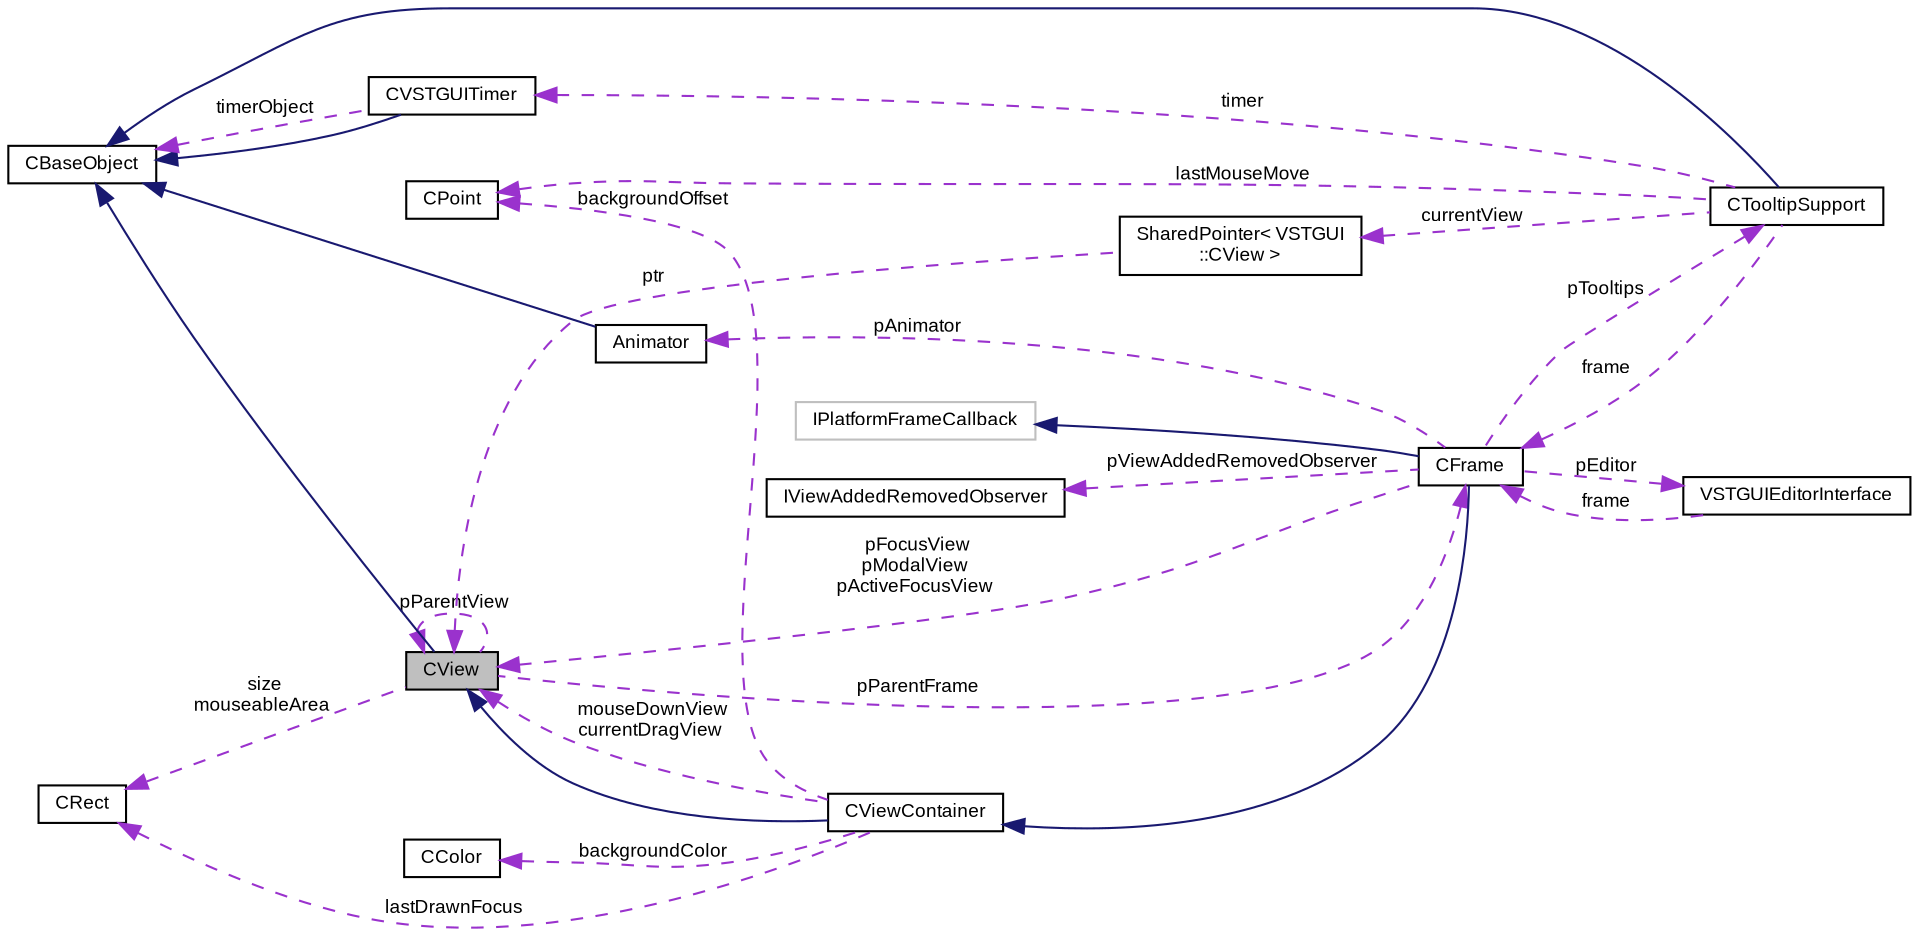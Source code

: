 digraph "CView"
{
  bgcolor="transparent";
  edge [fontname="Arial",fontsize="9",labelfontname="Arial",labelfontsize="9"];
  node [fontname="Arial",fontsize="9",shape=record];
  rankdir="LR";
  Node1 [label="CView",height=0.2,width=0.4,color="black", fillcolor="grey75", style="filled" fontcolor="black"];
  Node2 -> Node1 [dir="back",color="midnightblue",fontsize="9",style="solid",fontname="Arial"];
  Node2 [label="CBaseObject",height=0.2,width=0.4,color="black",URL="$class_v_s_t_g_u_i_1_1_c_base_object.html",tooltip="Base Object with reference counter. "];
  Node3 -> Node1 [dir="back",color="darkorchid3",fontsize="9",style="dashed",label=" pParentFrame" ,fontname="Arial"];
  Node3 [label="CFrame",height=0.2,width=0.4,color="black",URL="$class_v_s_t_g_u_i_1_1_c_frame.html",tooltip="The CFrame is the parent container of all views. "];
  Node4 -> Node3 [dir="back",color="midnightblue",fontsize="9",style="solid",fontname="Arial"];
  Node4 [label="CViewContainer",height=0.2,width=0.4,color="black",URL="$class_v_s_t_g_u_i_1_1_c_view_container.html",tooltip="Container Class of CView objects. "];
  Node1 -> Node4 [dir="back",color="midnightblue",fontsize="9",style="solid",fontname="Arial"];
  Node1 -> Node4 [dir="back",color="darkorchid3",fontsize="9",style="dashed",label=" mouseDownView\ncurrentDragView" ,fontname="Arial"];
  Node5 -> Node4 [dir="back",color="darkorchid3",fontsize="9",style="dashed",label=" backgroundOffset" ,fontname="Arial"];
  Node5 [label="CPoint",height=0.2,width=0.4,color="black",URL="$struct_v_s_t_g_u_i_1_1_c_point.html",tooltip="Point structure. "];
  Node6 -> Node4 [dir="back",color="darkorchid3",fontsize="9",style="dashed",label=" backgroundColor" ,fontname="Arial"];
  Node6 [label="CColor",height=0.2,width=0.4,color="black",URL="$struct_v_s_t_g_u_i_1_1_c_color.html",tooltip="RGBA Color structure. "];
  Node7 -> Node4 [dir="back",color="darkorchid3",fontsize="9",style="dashed",label=" lastDrawnFocus" ,fontname="Arial"];
  Node7 [label="CRect",height=0.2,width=0.4,color="black",URL="$struct_v_s_t_g_u_i_1_1_c_rect.html",tooltip="Rect structure. "];
  Node8 -> Node3 [dir="back",color="midnightblue",fontsize="9",style="solid",fontname="Arial"];
  Node8 [label="IPlatformFrameCallback",height=0.2,width=0.4,color="grey75"];
  Node9 -> Node3 [dir="back",color="darkorchid3",fontsize="9",style="dashed",label=" pViewAddedRemovedObserver" ,fontname="Arial"];
  Node9 [label="IViewAddedRemovedObserver",height=0.2,width=0.4,color="black",URL="$class_v_s_t_g_u_i_1_1_i_view_added_removed_observer.html",tooltip="view added removed observer interface for CFrame "];
  Node1 -> Node3 [dir="back",color="darkorchid3",fontsize="9",style="dashed",label=" pFocusView\npModalView\npActiveFocusView" ,fontname="Arial"];
  Node10 -> Node3 [dir="back",color="darkorchid3",fontsize="9",style="dashed",label=" pAnimator" ,fontname="Arial"];
  Node10 [label="Animator",height=0.2,width=0.4,color="black",URL="$class_v_s_t_g_u_i_1_1_animation_1_1_animator.html",tooltip="Animation runner. "];
  Node2 -> Node10 [dir="back",color="midnightblue",fontsize="9",style="solid",fontname="Arial"];
  Node11 -> Node3 [dir="back",color="darkorchid3",fontsize="9",style="dashed",label=" pTooltips" ,fontname="Arial"];
  Node11 [label="CTooltipSupport",height=0.2,width=0.4,color="black",URL="$class_v_s_t_g_u_i_1_1_c_tooltip_support.html",tooltip="Generic Tooltip Support class. "];
  Node2 -> Node11 [dir="back",color="midnightblue",fontsize="9",style="solid",fontname="Arial"];
  Node3 -> Node11 [dir="back",color="darkorchid3",fontsize="9",style="dashed",label=" frame" ,fontname="Arial"];
  Node5 -> Node11 [dir="back",color="darkorchid3",fontsize="9",style="dashed",label=" lastMouseMove" ,fontname="Arial"];
  Node12 -> Node11 [dir="back",color="darkorchid3",fontsize="9",style="dashed",label=" timer" ,fontname="Arial"];
  Node12 [label="CVSTGUITimer",height=0.2,width=0.4,color="black",URL="$class_v_s_t_g_u_i_1_1_c_v_s_t_g_u_i_timer.html",tooltip="A timer class, which posts timer messages to CBaseObjects. "];
  Node2 -> Node12 [dir="back",color="midnightblue",fontsize="9",style="solid",fontname="Arial"];
  Node2 -> Node12 [dir="back",color="darkorchid3",fontsize="9",style="dashed",label=" timerObject" ,fontname="Arial"];
  Node13 -> Node11 [dir="back",color="darkorchid3",fontsize="9",style="dashed",label=" currentView" ,fontname="Arial"];
  Node13 [label="SharedPointer\< VSTGUI\l::CView \>",height=0.2,width=0.4,color="black",URL="$class_v_s_t_g_u_i_1_1_shared_pointer.html"];
  Node1 -> Node13 [dir="back",color="darkorchid3",fontsize="9",style="dashed",label=" ptr" ,fontname="Arial"];
  Node14 -> Node3 [dir="back",color="darkorchid3",fontsize="9",style="dashed",label=" pEditor" ,fontname="Arial"];
  Node14 [label="VSTGUIEditorInterface",height=0.2,width=0.4,color="black",URL="$class_v_s_t_g_u_i_1_1_v_s_t_g_u_i_editor_interface.html"];
  Node3 -> Node14 [dir="back",color="darkorchid3",fontsize="9",style="dashed",label=" frame" ,fontname="Arial"];
  Node1 -> Node1 [dir="back",color="darkorchid3",fontsize="9",style="dashed",label=" pParentView" ,fontname="Arial"];
  Node7 -> Node1 [dir="back",color="darkorchid3",fontsize="9",style="dashed",label=" size\nmouseableArea" ,fontname="Arial"];
}
